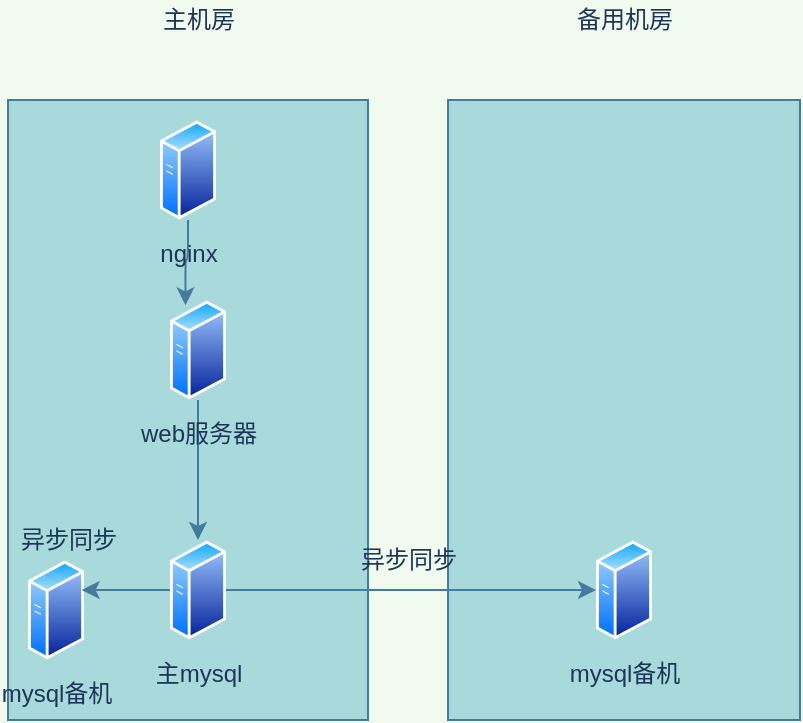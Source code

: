 <mxfile>
    <diagram id="76IJmK22PKAlifaZ4FJC" name="第 1 页">
        <mxGraphModel dx="896" dy="656" grid="1" gridSize="10" guides="1" tooltips="1" connect="1" arrows="1" fold="1" page="1" pageScale="1" pageWidth="827" pageHeight="1169" background="#F1FAEE" math="0" shadow="0">
            <root>
                <mxCell id="0"/>
                <mxCell id="1" parent="0"/>
                <mxCell id="2" value="" style="rounded=0;whiteSpace=wrap;html=1;sketch=0;fontColor=#1D3557;strokeColor=#457B9D;fillColor=#A8DADC;" vertex="1" parent="1">
                    <mxGeometry x="170" y="240" width="180" height="310" as="geometry"/>
                </mxCell>
                <mxCell id="3" value="主机房" style="text;html=1;align=center;verticalAlign=middle;resizable=0;points=[];autosize=1;strokeColor=none;fontColor=#1D3557;" vertex="1" parent="1">
                    <mxGeometry x="240" y="190" width="50" height="20" as="geometry"/>
                </mxCell>
                <mxCell id="4" value="备用机房" style="text;html=1;align=center;verticalAlign=middle;resizable=0;points=[];autosize=1;strokeColor=none;fontColor=#1D3557;" vertex="1" parent="1">
                    <mxGeometry x="448" y="190" width="60" height="20" as="geometry"/>
                </mxCell>
                <mxCell id="5" value="" style="rounded=0;whiteSpace=wrap;html=1;sketch=0;fontColor=#1D3557;strokeColor=#457B9D;fillColor=#A8DADC;" vertex="1" parent="1">
                    <mxGeometry x="390" y="240" width="176" height="310" as="geometry"/>
                </mxCell>
                <mxCell id="6" value="mysql备机" style="aspect=fixed;perimeter=ellipsePerimeter;html=1;align=center;shadow=0;dashed=0;spacingTop=3;image;image=img/lib/active_directory/generic_server.svg;rounded=0;sketch=0;fontColor=#1D3557;strokeColor=#457B9D;fillColor=#A8DADC;labelBackgroundColor=none;" vertex="1" parent="1">
                    <mxGeometry x="464" y="460" width="28.0" height="50" as="geometry"/>
                </mxCell>
                <mxCell id="11" value="mysql备机" style="aspect=fixed;perimeter=ellipsePerimeter;html=1;align=center;shadow=0;dashed=0;spacingTop=3;image;image=img/lib/active_directory/generic_server.svg;rounded=0;sketch=0;fontColor=#1D3557;strokeColor=#457B9D;fillColor=#A8DADC;labelBackgroundColor=none;" vertex="1" parent="1">
                    <mxGeometry x="180" y="470" width="28.0" height="50" as="geometry"/>
                </mxCell>
                <mxCell id="14" style="edgeStyle=orthogonalEdgeStyle;curved=0;rounded=1;sketch=0;orthogonalLoop=1;jettySize=auto;html=1;fontColor=#1D3557;strokeColor=#457B9D;fillColor=#A8DADC;" edge="1" parent="1" source="13" target="11">
                    <mxGeometry relative="1" as="geometry">
                        <Array as="points">
                            <mxPoint x="194" y="470"/>
                        </Array>
                    </mxGeometry>
                </mxCell>
                <mxCell id="15" style="edgeStyle=orthogonalEdgeStyle;curved=0;rounded=1;sketch=0;orthogonalLoop=1;jettySize=auto;html=1;fontColor=#1D3557;strokeColor=#457B9D;fillColor=#A8DADC;" edge="1" parent="1" source="13" target="6">
                    <mxGeometry relative="1" as="geometry"/>
                </mxCell>
                <mxCell id="13" value="主mysql" style="aspect=fixed;perimeter=ellipsePerimeter;html=1;align=center;shadow=0;dashed=0;spacingTop=3;image;image=img/lib/active_directory/generic_server.svg;rounded=0;sketch=0;fontColor=#1D3557;strokeColor=#457B9D;fillColor=#A8DADC;labelBackgroundColor=none;" vertex="1" parent="1">
                    <mxGeometry x="251" y="460" width="28.0" height="50" as="geometry"/>
                </mxCell>
                <mxCell id="19" style="edgeStyle=orthogonalEdgeStyle;curved=0;rounded=1;sketch=0;orthogonalLoop=1;jettySize=auto;html=1;fontColor=#1D3557;strokeColor=#457B9D;fillColor=#A8DADC;" edge="1" parent="1" source="16" target="13">
                    <mxGeometry relative="1" as="geometry"/>
                </mxCell>
                <mxCell id="16" value="web服务器" style="aspect=fixed;perimeter=ellipsePerimeter;html=1;align=center;shadow=0;dashed=0;spacingTop=3;image;image=img/lib/active_directory/generic_server.svg;rounded=0;sketch=0;fontColor=#1D3557;strokeColor=#457B9D;fillColor=#A8DADC;labelBackgroundColor=none;" vertex="1" parent="1">
                    <mxGeometry x="251" y="340" width="28.0" height="50" as="geometry"/>
                </mxCell>
                <mxCell id="18" style="edgeStyle=orthogonalEdgeStyle;curved=0;rounded=1;sketch=0;orthogonalLoop=1;jettySize=auto;html=1;entryX=0.25;entryY=0;entryDx=0;entryDy=0;fontColor=#1D3557;strokeColor=#457B9D;fillColor=#A8DADC;" edge="1" parent="1" source="17" target="16">
                    <mxGeometry relative="1" as="geometry"/>
                </mxCell>
                <mxCell id="17" value="nginx" style="aspect=fixed;perimeter=ellipsePerimeter;html=1;align=center;shadow=0;dashed=0;spacingTop=3;image;image=img/lib/active_directory/generic_server.svg;rounded=0;sketch=0;fontColor=#1D3557;strokeColor=#457B9D;fillColor=#A8DADC;labelBackgroundColor=none;" vertex="1" parent="1">
                    <mxGeometry x="246" y="250" width="28.0" height="50" as="geometry"/>
                </mxCell>
                <mxCell id="20" value="异步同步" style="text;html=1;align=center;verticalAlign=middle;resizable=0;points=[];autosize=1;strokeColor=none;fontColor=#1D3557;" vertex="1" parent="1">
                    <mxGeometry x="340" y="460" width="60" height="20" as="geometry"/>
                </mxCell>
                <mxCell id="21" value="异步同步" style="text;html=1;align=center;verticalAlign=middle;resizable=0;points=[];autosize=1;strokeColor=none;fontColor=#1D3557;" vertex="1" parent="1">
                    <mxGeometry x="170" y="450" width="60" height="20" as="geometry"/>
                </mxCell>
            </root>
        </mxGraphModel>
    </diagram>
</mxfile>